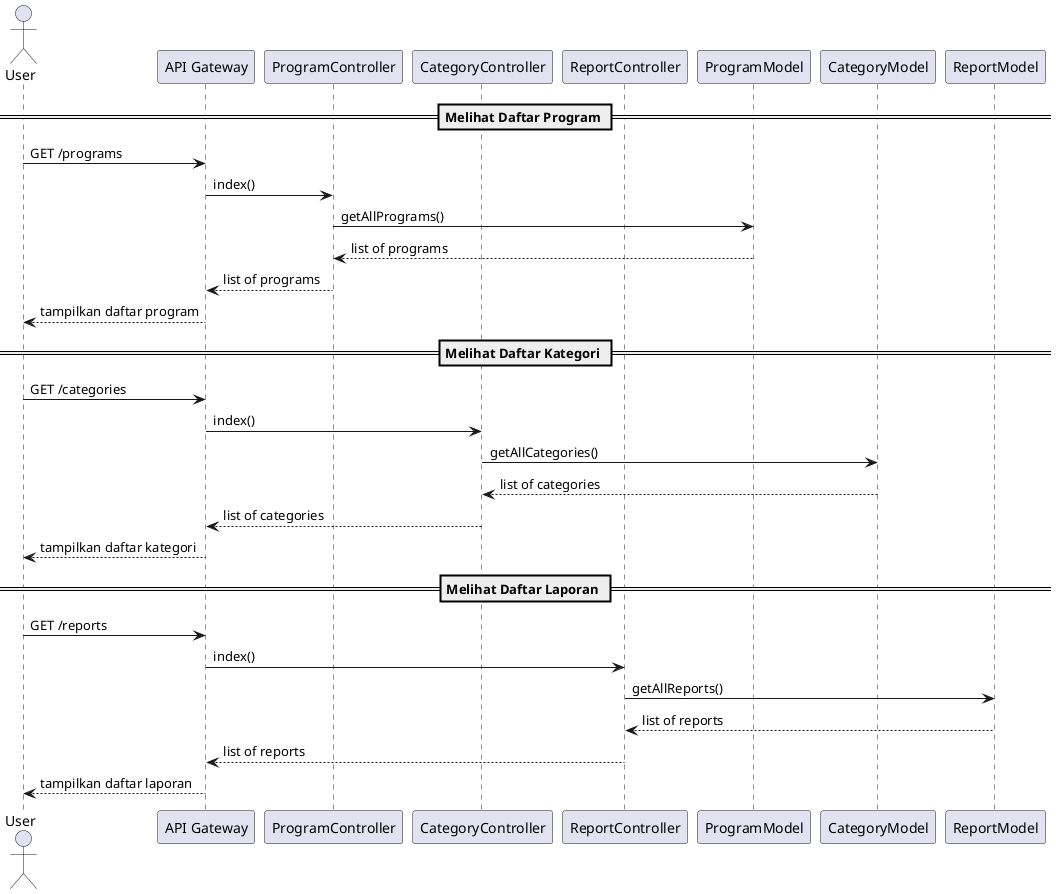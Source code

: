 @startuml
actor User
participant "API Gateway" as API
participant ProgramController
participant CategoryController
participant ReportController
participant ProgramModel
participant CategoryModel
participant ReportModel

== Melihat Daftar Program ==
User -> API: GET /programs
API -> ProgramController: index()
ProgramController -> ProgramModel: getAllPrograms()
ProgramModel --> ProgramController: list of programs
ProgramController --> API: list of programs
API --> User: tampilkan daftar program

== Melihat Daftar Kategori ==
User -> API: GET /categories
API -> CategoryController: index()
CategoryController -> CategoryModel: getAllCategories()
CategoryModel --> CategoryController: list of categories
CategoryController --> API: list of categories
API --> User: tampilkan daftar kategori

== Melihat Daftar Laporan ==
User -> API: GET /reports
API -> ReportController: index()
ReportController -> ReportModel: getAllReports()
ReportModel --> ReportController: list of reports
ReportController --> API: list of reports
API --> User: tampilkan daftar laporan
@enduml
